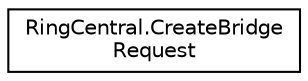 digraph "Graphical Class Hierarchy"
{
 // LATEX_PDF_SIZE
  edge [fontname="Helvetica",fontsize="10",labelfontname="Helvetica",labelfontsize="10"];
  node [fontname="Helvetica",fontsize="10",shape=record];
  rankdir="LR";
  Node0 [label="RingCentral.CreateBridge\lRequest",height=0.2,width=0.4,color="black", fillcolor="white", style="filled",URL="$classRingCentral_1_1CreateBridgeRequest.html",tooltip=" "];
}
